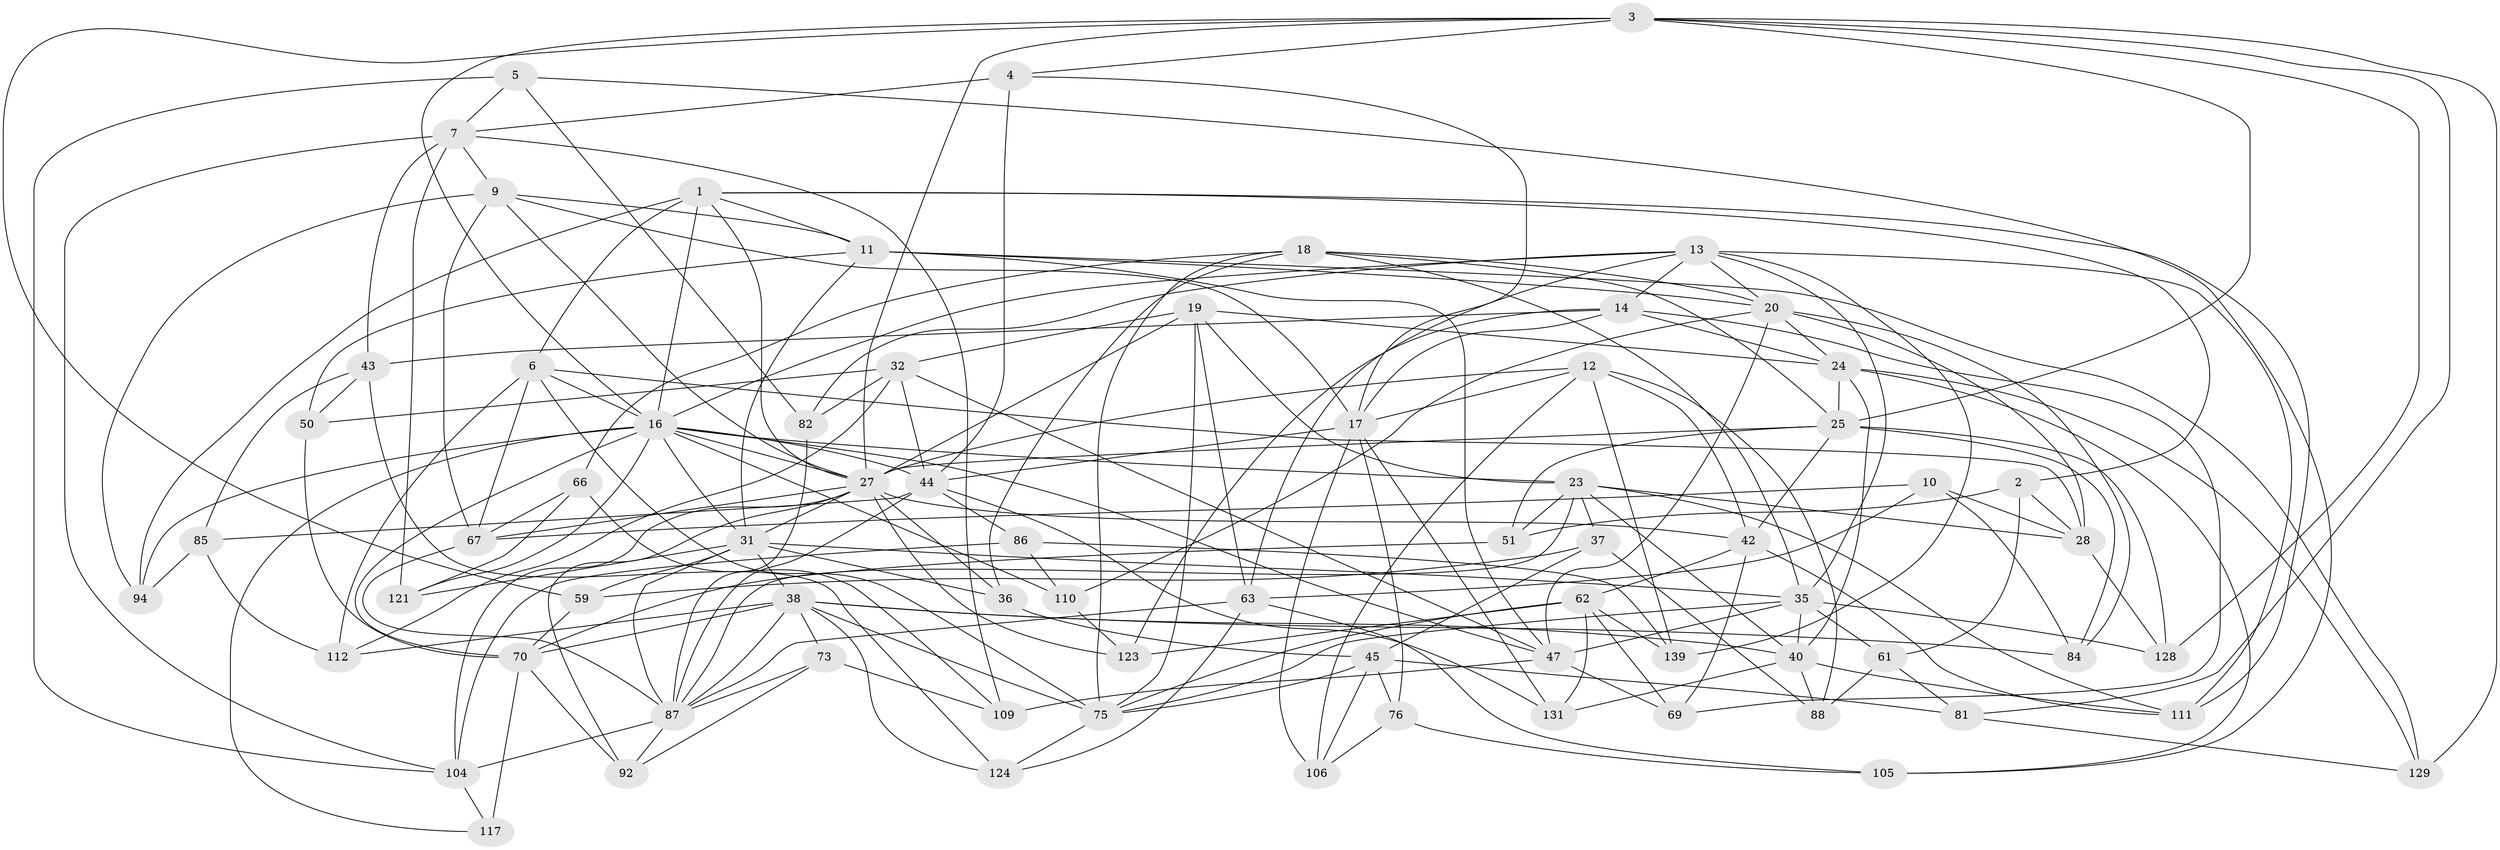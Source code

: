 // original degree distribution, {4: 1.0}
// Generated by graph-tools (version 1.1) at 2025/16/03/09/25 04:16:36]
// undirected, 72 vertices, 205 edges
graph export_dot {
graph [start="1"]
  node [color=gray90,style=filled];
  1 [super="+134+8"];
  2;
  3 [super="+41+22"];
  4;
  5;
  6 [super="+71"];
  7 [super="+15"];
  9 [super="+78"];
  10;
  11 [super="+33+21"];
  12 [super="+53"];
  13 [super="+125+138"];
  14 [super="+29"];
  16 [super="+26+55+72"];
  17 [super="+52+56"];
  18 [super="+122"];
  19 [super="+65"];
  20 [super="+89+116"];
  23 [super="+107"];
  24 [super="+102"];
  25 [super="+132"];
  27 [super="+54+39+68"];
  28 [super="+83"];
  31 [super="+96+34"];
  32 [super="+74"];
  35 [super="+91"];
  36;
  37;
  38 [super="+93+64"];
  40 [super="+101+118"];
  42 [super="+80"];
  43 [super="+46"];
  44 [super="+98+48"];
  45 [super="+57"];
  47 [super="+90+60"];
  50;
  51;
  59;
  61;
  62 [super="+126"];
  63 [super="+103"];
  66;
  67 [super="+97"];
  69;
  70 [super="+100+119"];
  73;
  75 [super="+108+135"];
  76;
  81;
  82;
  84;
  85;
  86;
  87 [super="+142+140+141"];
  88;
  92;
  94;
  104 [super="+130"];
  105;
  106;
  109;
  110;
  111 [super="+120"];
  112;
  117;
  121;
  123;
  124;
  128;
  129;
  131;
  139;
  1 -- 6;
  1 -- 16 [weight=3];
  1 -- 111 [weight=2];
  1 -- 2;
  1 -- 27;
  1 -- 11;
  1 -- 94;
  2 -- 61;
  2 -- 51;
  2 -- 28;
  3 -- 81;
  3 -- 4;
  3 -- 129;
  3 -- 59;
  3 -- 27;
  3 -- 16;
  3 -- 25;
  3 -- 128;
  4 -- 7;
  4 -- 17;
  4 -- 44;
  5 -- 82;
  5 -- 105;
  5 -- 104;
  5 -- 7;
  6 -- 67;
  6 -- 28;
  6 -- 16;
  6 -- 112;
  6 -- 75;
  7 -- 43 [weight=2];
  7 -- 109;
  7 -- 121;
  7 -- 104;
  7 -- 9;
  9 -- 94;
  9 -- 17;
  9 -- 27;
  9 -- 11;
  9 -- 67;
  10 -- 84;
  10 -- 63;
  10 -- 28;
  10 -- 67;
  11 -- 50;
  11 -- 47 [weight=2];
  11 -- 20;
  11 -- 129;
  11 -- 31;
  12 -- 42;
  12 -- 88;
  12 -- 27;
  12 -- 17;
  12 -- 106;
  12 -- 139;
  13 -- 35;
  13 -- 139;
  13 -- 63;
  13 -- 82;
  13 -- 111;
  13 -- 20;
  13 -- 16;
  13 -- 14;
  14 -- 123;
  14 -- 69;
  14 -- 24;
  14 -- 17;
  14 -- 43;
  16 -- 110;
  16 -- 121;
  16 -- 23;
  16 -- 94;
  16 -- 47;
  16 -- 27;
  16 -- 117;
  16 -- 70;
  16 -- 44;
  16 -- 31;
  17 -- 76;
  17 -- 131;
  17 -- 44;
  17 -- 106;
  18 -- 66;
  18 -- 35;
  18 -- 25;
  18 -- 75;
  18 -- 36;
  18 -- 20;
  19 -- 23;
  19 -- 75;
  19 -- 32;
  19 -- 24;
  19 -- 63;
  19 -- 27;
  20 -- 84;
  20 -- 47;
  20 -- 110;
  20 -- 24;
  20 -- 28;
  23 -- 28;
  23 -- 51;
  23 -- 37;
  23 -- 111;
  23 -- 40;
  23 -- 87;
  24 -- 105;
  24 -- 40 [weight=2];
  24 -- 129;
  24 -- 25;
  25 -- 51;
  25 -- 128;
  25 -- 84;
  25 -- 27;
  25 -- 42;
  27 -- 104;
  27 -- 92;
  27 -- 31;
  27 -- 67;
  27 -- 42;
  27 -- 36;
  27 -- 123;
  28 -- 128;
  31 -- 121;
  31 -- 38 [weight=2];
  31 -- 35;
  31 -- 36;
  31 -- 87;
  31 -- 59;
  32 -- 82;
  32 -- 112;
  32 -- 50;
  32 -- 47;
  32 -- 44;
  35 -- 128;
  35 -- 47;
  35 -- 61;
  35 -- 75;
  35 -- 40;
  36 -- 45;
  37 -- 45;
  37 -- 88;
  37 -- 59;
  38 -- 112;
  38 -- 84;
  38 -- 124;
  38 -- 40;
  38 -- 75;
  38 -- 70;
  38 -- 73;
  38 -- 87;
  40 -- 131;
  40 -- 111;
  40 -- 88;
  42 -- 111;
  42 -- 69;
  42 -- 62;
  43 -- 124;
  43 -- 50;
  43 -- 85;
  44 -- 131;
  44 -- 86;
  44 -- 85;
  44 -- 87;
  45 -- 76;
  45 -- 81;
  45 -- 106;
  45 -- 75;
  47 -- 69;
  47 -- 109;
  50 -- 70;
  51 -- 70;
  59 -- 70;
  61 -- 88;
  61 -- 81;
  62 -- 131;
  62 -- 123;
  62 -- 139;
  62 -- 75;
  62 -- 69;
  63 -- 105;
  63 -- 124;
  63 -- 87;
  66 -- 67;
  66 -- 109;
  66 -- 121;
  67 -- 87;
  70 -- 92;
  70 -- 117 [weight=2];
  73 -- 92;
  73 -- 109;
  73 -- 87;
  75 -- 124;
  76 -- 105;
  76 -- 106;
  81 -- 129;
  82 -- 87;
  85 -- 112;
  85 -- 94;
  86 -- 110;
  86 -- 139;
  86 -- 104;
  87 -- 92;
  87 -- 104;
  104 -- 117;
  110 -- 123;
}
